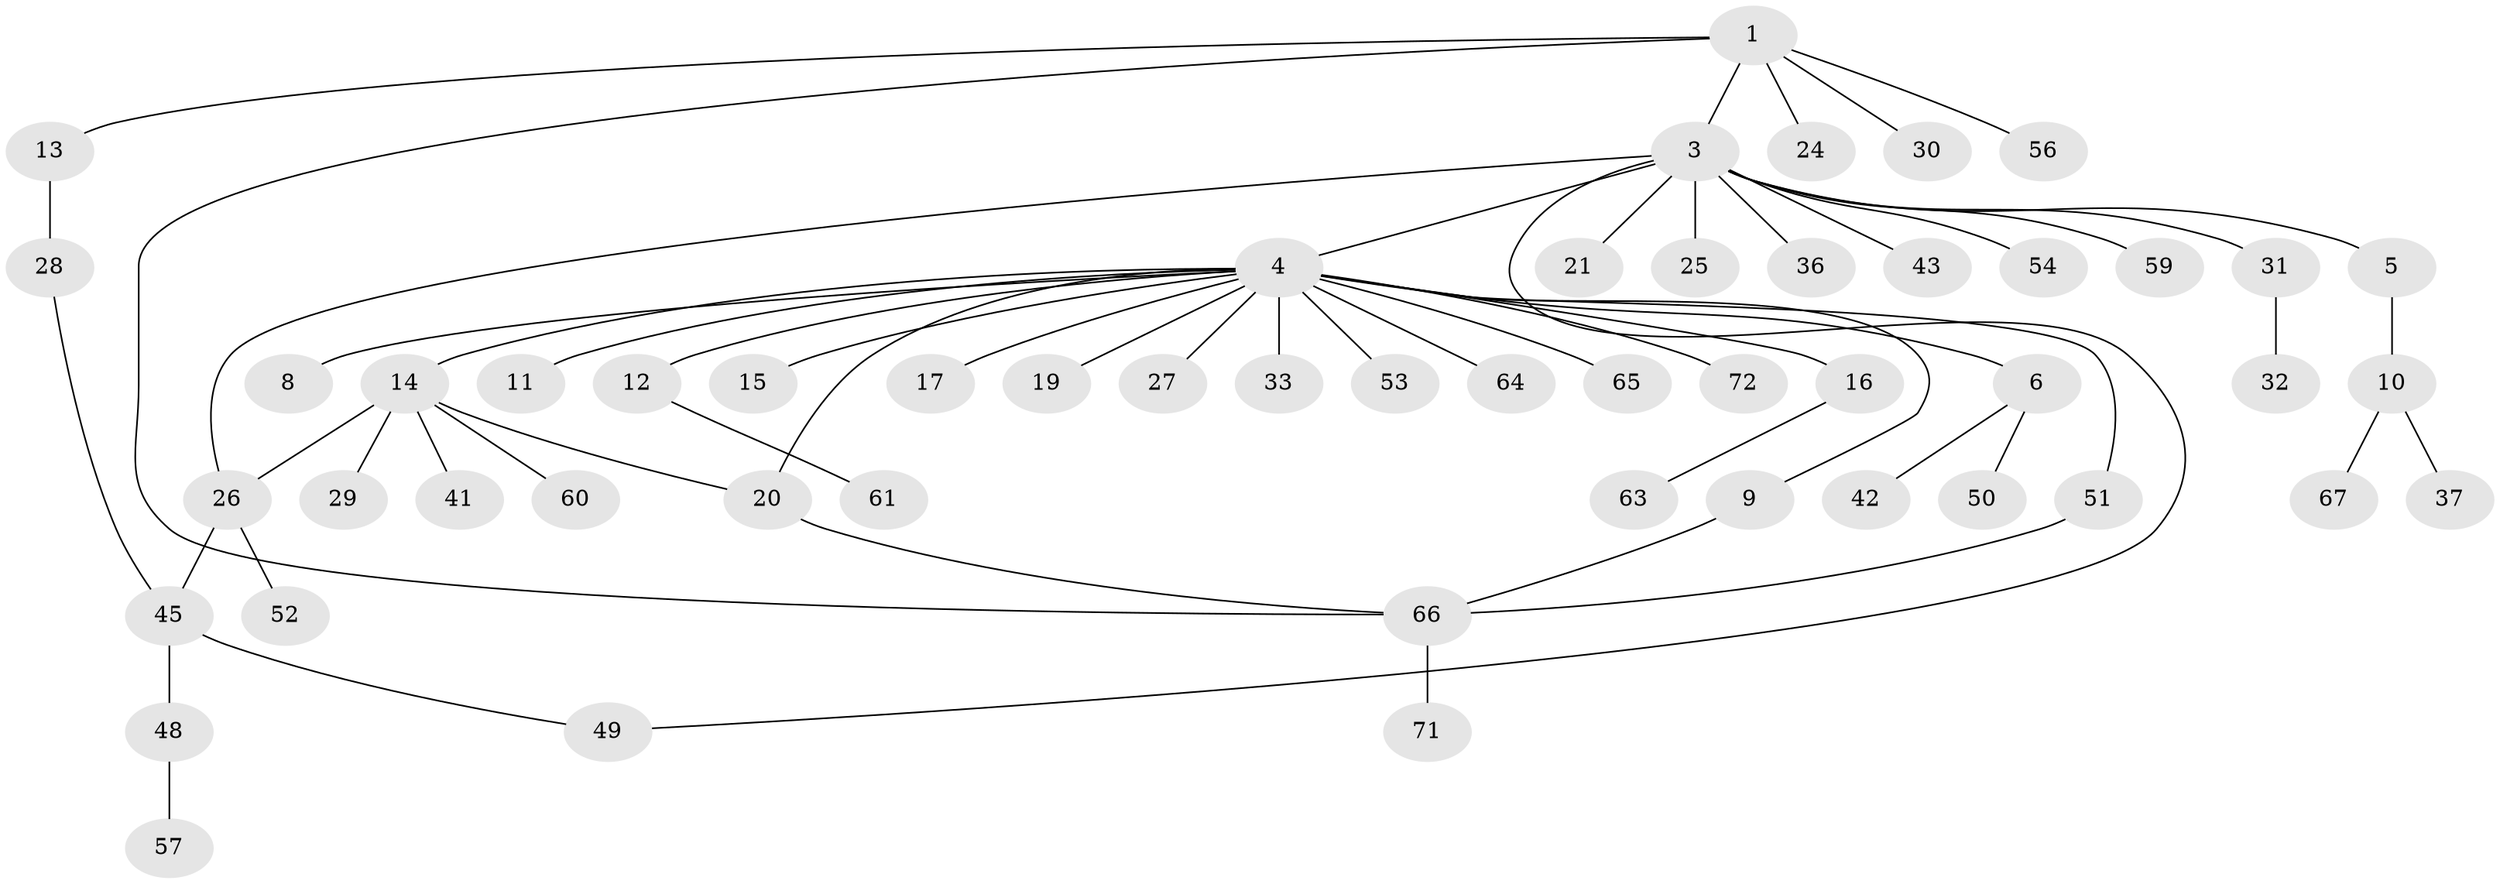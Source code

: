 // original degree distribution, {5: 0.041666666666666664, 3: 0.06944444444444445, 12: 0.013888888888888888, 16: 0.013888888888888888, 2: 0.2222222222222222, 1: 0.5694444444444444, 4: 0.041666666666666664, 7: 0.013888888888888888, 6: 0.013888888888888888}
// Generated by graph-tools (version 1.1) at 2025/41/03/06/25 10:41:46]
// undirected, 53 vertices, 59 edges
graph export_dot {
graph [start="1"]
  node [color=gray90,style=filled];
  1 [super="+2"];
  3 [super="+58"];
  4 [super="+7"];
  5;
  6 [super="+35"];
  8;
  9 [super="+39"];
  10 [super="+38"];
  11 [super="+34"];
  12 [super="+68"];
  13;
  14 [super="+46"];
  15 [super="+18"];
  16;
  17;
  19;
  20 [super="+22"];
  21 [super="+23"];
  24;
  25;
  26 [super="+47"];
  27;
  28;
  29;
  30;
  31 [super="+40"];
  32;
  33;
  36;
  37 [super="+44"];
  41;
  42;
  43 [super="+62"];
  45 [super="+55"];
  48;
  49;
  50;
  51 [super="+70"];
  52;
  53;
  54;
  56;
  57;
  59;
  60;
  61;
  63;
  64;
  65;
  66 [super="+69"];
  67;
  71;
  72;
  1 -- 3;
  1 -- 13;
  1 -- 24;
  1 -- 30;
  1 -- 56;
  1 -- 66;
  3 -- 4;
  3 -- 5;
  3 -- 21;
  3 -- 25;
  3 -- 31;
  3 -- 36;
  3 -- 43;
  3 -- 49;
  3 -- 54;
  3 -- 59;
  3 -- 26;
  4 -- 6;
  4 -- 8;
  4 -- 11;
  4 -- 12;
  4 -- 14;
  4 -- 15;
  4 -- 16;
  4 -- 17;
  4 -- 19;
  4 -- 27;
  4 -- 33;
  4 -- 53;
  4 -- 64;
  4 -- 72;
  4 -- 65;
  4 -- 51;
  4 -- 20;
  4 -- 9;
  5 -- 10;
  6 -- 50;
  6 -- 42;
  9 -- 66;
  10 -- 37;
  10 -- 67;
  12 -- 61;
  13 -- 28;
  14 -- 20;
  14 -- 26;
  14 -- 29;
  14 -- 41;
  14 -- 60;
  16 -- 63;
  20 -- 66;
  26 -- 45;
  26 -- 52;
  28 -- 45;
  31 -- 32;
  45 -- 48;
  45 -- 49;
  48 -- 57;
  51 -- 66;
  66 -- 71;
}
